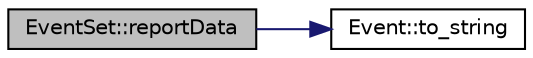 digraph "EventSet::reportData"
{
 // LATEX_PDF_SIZE
  edge [fontname="Helvetica",fontsize="10",labelfontname="Helvetica",labelfontsize="10"];
  node [fontname="Helvetica",fontsize="10",shape=record];
  rankdir="LR";
  Node1 [label="EventSet::reportData",height=0.2,width=0.4,color="black", fillcolor="grey75", style="filled", fontcolor="black",tooltip="Shows the number of events in the EventSet and a numeric value that encodes the whole set of events."];
  Node1 -> Node2 [color="midnightblue",fontsize="10",style="solid",fontname="Helvetica"];
  Node2 [label="Event::to_string",height=0.2,width=0.4,color="black", fillcolor="white", style="filled",URL="$classEvent.html#a317506221f3d1189594fe7ef47bd2910",tooltip="transform an event to a string, using separator"];
}
